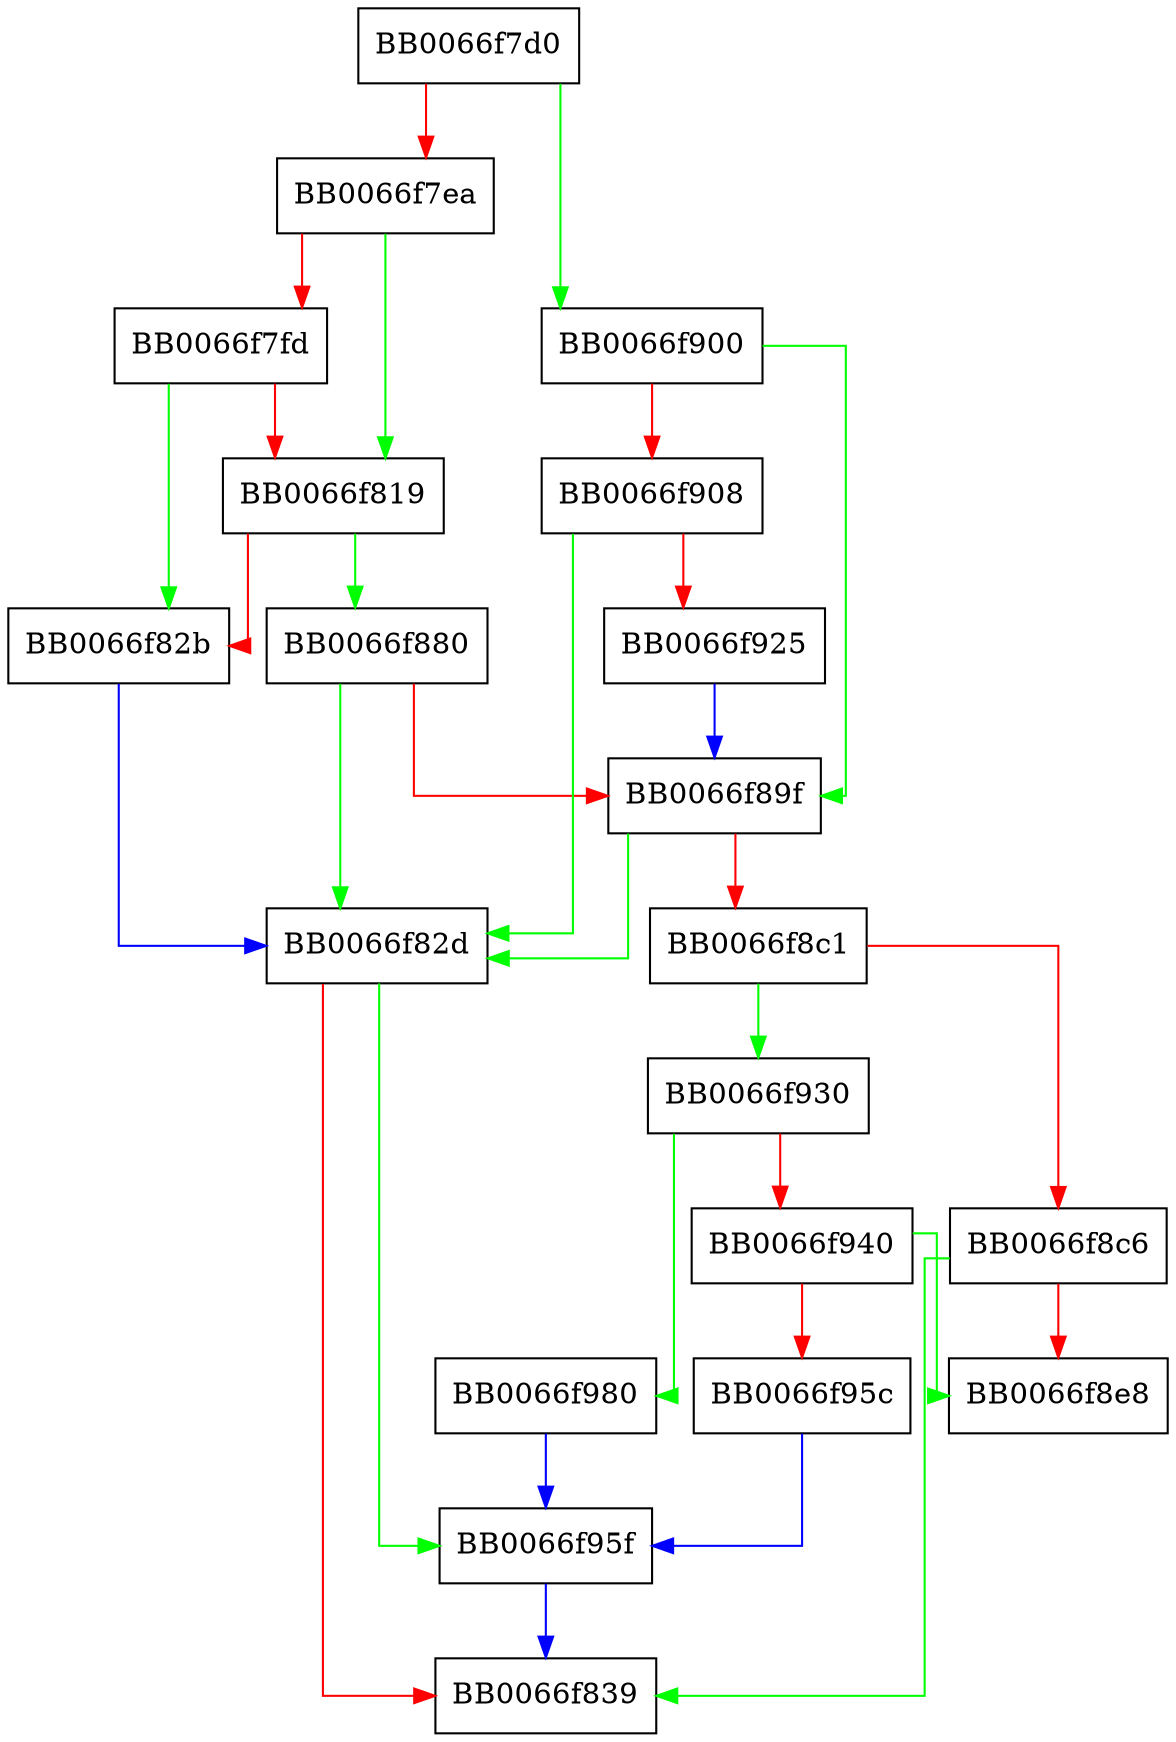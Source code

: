 digraph X509V3_add_value_uchar {
  node [shape="box"];
  graph [splines=ortho];
  BB0066f7d0 -> BB0066f900 [color="green"];
  BB0066f7d0 -> BB0066f7ea [color="red"];
  BB0066f7ea -> BB0066f819 [color="green"];
  BB0066f7ea -> BB0066f7fd [color="red"];
  BB0066f7fd -> BB0066f82b [color="green"];
  BB0066f7fd -> BB0066f819 [color="red"];
  BB0066f819 -> BB0066f880 [color="green"];
  BB0066f819 -> BB0066f82b [color="red"];
  BB0066f82b -> BB0066f82d [color="blue"];
  BB0066f82d -> BB0066f95f [color="green"];
  BB0066f82d -> BB0066f839 [color="red"];
  BB0066f880 -> BB0066f82d [color="green"];
  BB0066f880 -> BB0066f89f [color="red"];
  BB0066f89f -> BB0066f82d [color="green"];
  BB0066f89f -> BB0066f8c1 [color="red"];
  BB0066f8c1 -> BB0066f930 [color="green"];
  BB0066f8c1 -> BB0066f8c6 [color="red"];
  BB0066f8c6 -> BB0066f839 [color="green"];
  BB0066f8c6 -> BB0066f8e8 [color="red"];
  BB0066f900 -> BB0066f89f [color="green"];
  BB0066f900 -> BB0066f908 [color="red"];
  BB0066f908 -> BB0066f82d [color="green"];
  BB0066f908 -> BB0066f925 [color="red"];
  BB0066f925 -> BB0066f89f [color="blue"];
  BB0066f930 -> BB0066f980 [color="green"];
  BB0066f930 -> BB0066f940 [color="red"];
  BB0066f940 -> BB0066f8e8 [color="green"];
  BB0066f940 -> BB0066f95c [color="red"];
  BB0066f95c -> BB0066f95f [color="blue"];
  BB0066f95f -> BB0066f839 [color="blue"];
  BB0066f980 -> BB0066f95f [color="blue"];
}